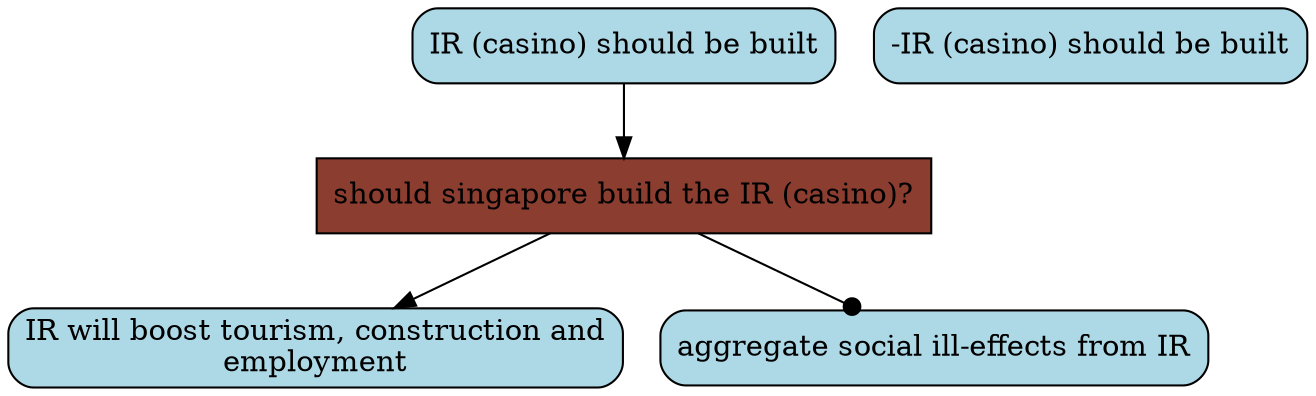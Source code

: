 digraph G{ 
"should singapore build the IR (casino)?" [color="black", fillcolor="coral4",fixedsize=false, shape=box, style="filled"]; 
"IR (casino) should be built" [color="black", fillcolor="lightblue", fixedsize=false,  shape="box", style="rounded,filled"]; 
"-IR (casino) should be built" [color="black", fillcolor="lightblue", fixedsize=false,  shape="box", style="rounded,filled"]; 
"IR will boost tourism, construction and\nemployment" [color="black", fillcolor="lightblue", fixedsize=false,  shape="box", style="rounded,filled"]; 
"aggregate social ill-effects from IR" [color="black", fillcolor="lightblue", fixedsize=false,  shape="box", style="rounded,filled"]; 
"IR (casino) should be built" -> "should singapore build the IR (casino)?" ; 
"should singapore build the IR (casino)?" -> "IR will boost tourism, construction and\nemployment" ; 
"should singapore build the IR (casino)?" -> "aggregate social ill-effects from IR" [arrowhead=dot] ; 
}
